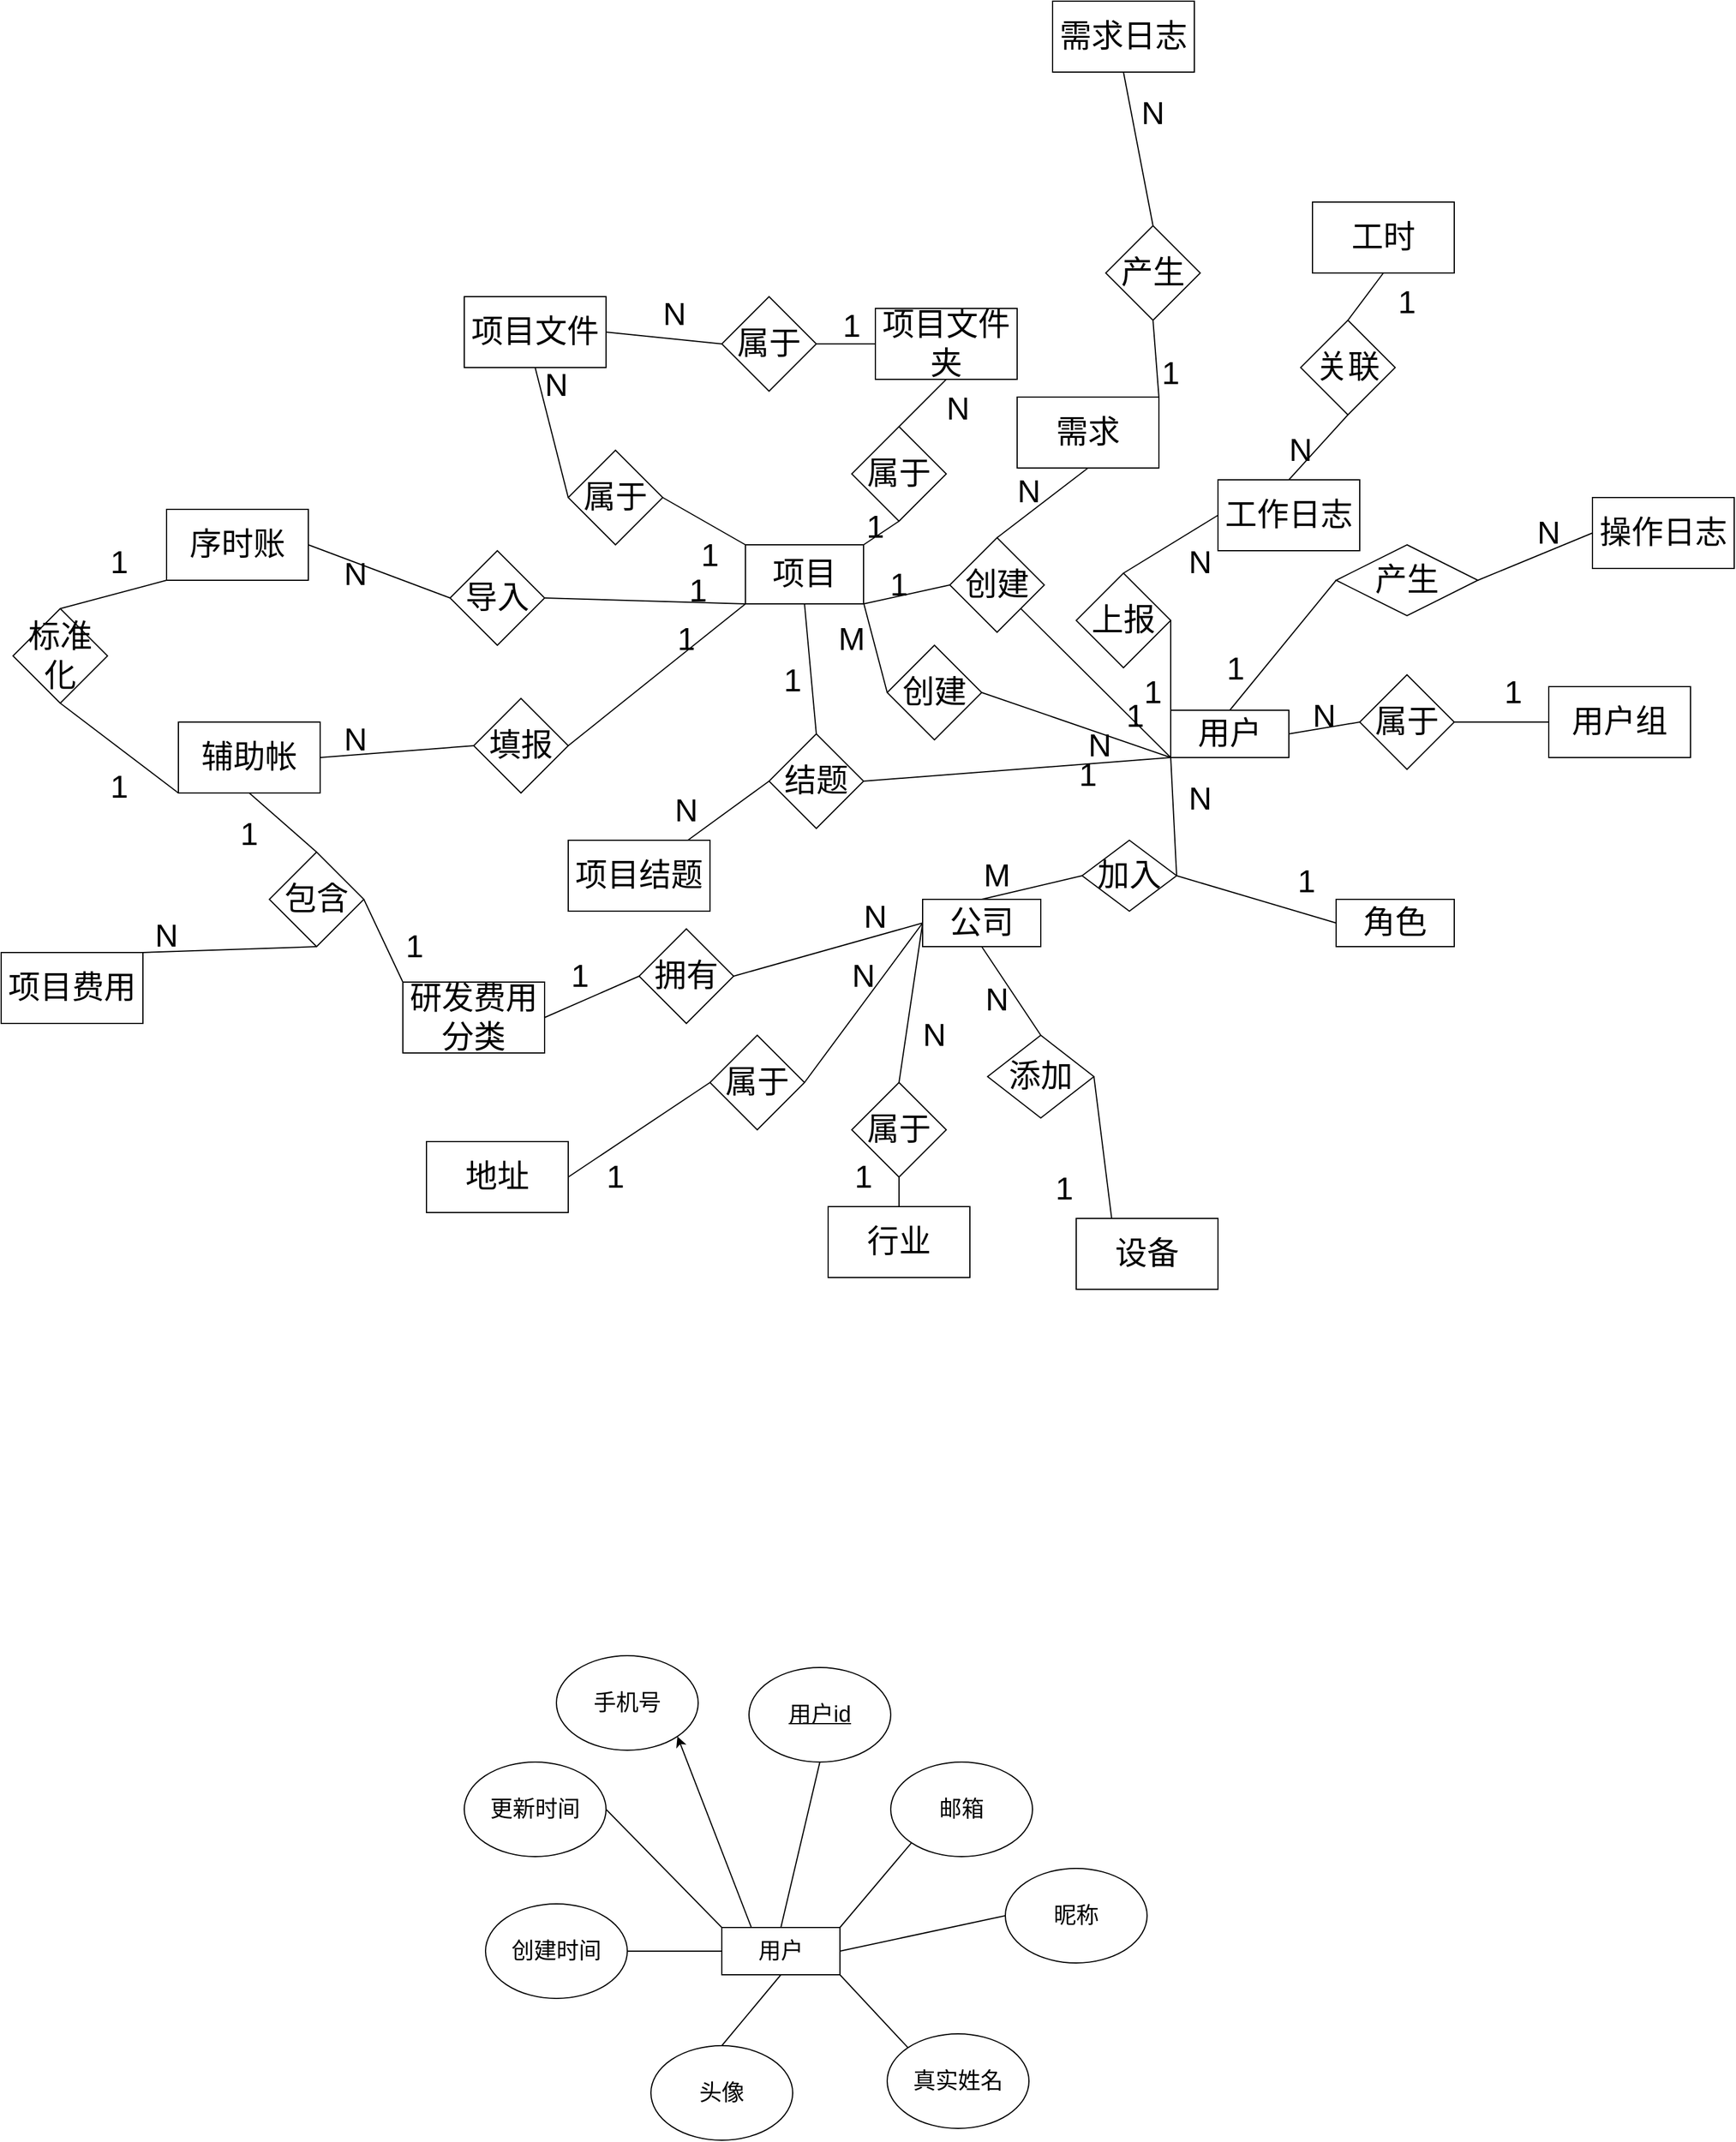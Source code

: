<mxfile version="24.3.1" type="github">
  <diagram name="第 1 页" id="F2pGf4Fhgz4-tr8DqgWt">
    <mxGraphModel dx="2048" dy="1902" grid="1" gridSize="10" guides="1" tooltips="1" connect="1" arrows="1" fold="1" page="1" pageScale="1" pageWidth="827" pageHeight="1169" math="0" shadow="0">
      <root>
        <mxCell id="0" />
        <mxCell id="1" parent="0" />
        <mxCell id="Ph8quGCG-GJHbFmVUrhd-19" style="rounded=0;orthogonalLoop=1;jettySize=auto;html=1;exitX=0.5;exitY=0;exitDx=0;exitDy=0;entryX=0;entryY=0.5;entryDx=0;entryDy=0;endArrow=none;endFill=0;fontSize=27;" parent="1" source="Ph8quGCG-GJHbFmVUrhd-1" target="Ph8quGCG-GJHbFmVUrhd-16" edge="1">
          <mxGeometry relative="1" as="geometry" />
        </mxCell>
        <mxCell id="Ph8quGCG-GJHbFmVUrhd-29" style="rounded=0;orthogonalLoop=1;jettySize=auto;html=1;exitX=0;exitY=1;exitDx=0;exitDy=0;entryX=1;entryY=0.5;entryDx=0;entryDy=0;endArrow=none;endFill=0;fontSize=27;" parent="1" source="Ph8quGCG-GJHbFmVUrhd-1" target="Ph8quGCG-GJHbFmVUrhd-28" edge="1">
          <mxGeometry relative="1" as="geometry" />
        </mxCell>
        <mxCell id="Ph8quGCG-GJHbFmVUrhd-78" style="rounded=0;orthogonalLoop=1;jettySize=auto;html=1;exitX=1;exitY=0.5;exitDx=0;exitDy=0;entryX=0;entryY=0.5;entryDx=0;entryDy=0;endArrow=none;endFill=0;fontSize=27;" parent="1" source="Ph8quGCG-GJHbFmVUrhd-1" target="Ph8quGCG-GJHbFmVUrhd-77" edge="1">
          <mxGeometry relative="1" as="geometry" />
        </mxCell>
        <mxCell id="Ph8quGCG-GJHbFmVUrhd-93" style="rounded=0;orthogonalLoop=1;jettySize=auto;html=1;exitX=0;exitY=0.5;exitDx=0;exitDy=0;entryX=1;entryY=0.5;entryDx=0;entryDy=0;endArrow=none;endFill=0;fontSize=27;" parent="1" source="Ph8quGCG-GJHbFmVUrhd-1" target="Ph8quGCG-GJHbFmVUrhd-92" edge="1">
          <mxGeometry relative="1" as="geometry" />
        </mxCell>
        <mxCell id="Ph8quGCG-GJHbFmVUrhd-104" style="rounded=0;orthogonalLoop=1;jettySize=auto;html=1;exitX=0;exitY=1;exitDx=0;exitDy=0;entryX=1;entryY=0.5;entryDx=0;entryDy=0;endArrow=none;endFill=0;fontSize=27;" parent="1" source="Ph8quGCG-GJHbFmVUrhd-1" target="Ph8quGCG-GJHbFmVUrhd-105" edge="1">
          <mxGeometry relative="1" as="geometry">
            <mxPoint x="90" y="250" as="targetPoint" />
          </mxGeometry>
        </mxCell>
        <mxCell id="jD7vex7ddWac6e5h3DnH-17" style="rounded=0;orthogonalLoop=1;jettySize=auto;html=1;exitX=0;exitY=1;exitDx=0;exitDy=0;endArrow=none;endFill=0;fontSize=27;" parent="1" source="Ph8quGCG-GJHbFmVUrhd-1" target="jD7vex7ddWac6e5h3DnH-15" edge="1">
          <mxGeometry relative="1" as="geometry" />
        </mxCell>
        <mxCell id="jD7vex7ddWac6e5h3DnH-57" style="rounded=0;orthogonalLoop=1;jettySize=auto;html=1;exitX=0;exitY=1;exitDx=0;exitDy=0;entryX=1;entryY=0.5;entryDx=0;entryDy=0;endArrow=none;endFill=0;fontSize=27;" parent="1" source="Ph8quGCG-GJHbFmVUrhd-1" target="jD7vex7ddWac6e5h3DnH-56" edge="1">
          <mxGeometry relative="1" as="geometry" />
        </mxCell>
        <mxCell id="Ph8quGCG-GJHbFmVUrhd-1" value="用户" style="whiteSpace=wrap;html=1;align=center;fontSize=27;" parent="1" vertex="1">
          <mxGeometry x="350" y="230" width="100" height="40" as="geometry" />
        </mxCell>
        <mxCell id="Ph8quGCG-GJHbFmVUrhd-39" style="rounded=0;orthogonalLoop=1;jettySize=auto;html=1;exitX=0.5;exitY=1;exitDx=0;exitDy=0;entryX=0.5;entryY=0;entryDx=0;entryDy=0;endArrow=none;endFill=0;fontSize=27;" parent="1" source="Ph8quGCG-GJHbFmVUrhd-2" target="Ph8quGCG-GJHbFmVUrhd-38" edge="1">
          <mxGeometry relative="1" as="geometry" />
        </mxCell>
        <mxCell id="Ph8quGCG-GJHbFmVUrhd-51" style="rounded=0;orthogonalLoop=1;jettySize=auto;html=1;entryX=0.5;entryY=0;entryDx=0;entryDy=0;endArrow=none;endFill=0;exitX=0;exitY=0.5;exitDx=0;exitDy=0;fontSize=27;" parent="1" source="Ph8quGCG-GJHbFmVUrhd-2" target="Ph8quGCG-GJHbFmVUrhd-50" edge="1">
          <mxGeometry relative="1" as="geometry">
            <mxPoint x="130" y="510" as="sourcePoint" />
          </mxGeometry>
        </mxCell>
        <mxCell id="Ph8quGCG-GJHbFmVUrhd-53" style="rounded=0;orthogonalLoop=1;jettySize=auto;html=1;exitX=0;exitY=0.5;exitDx=0;exitDy=0;entryX=1;entryY=0.5;entryDx=0;entryDy=0;endArrow=none;endFill=0;fontSize=27;" parent="1" source="Ph8quGCG-GJHbFmVUrhd-2" target="Ph8quGCG-GJHbFmVUrhd-49" edge="1">
          <mxGeometry relative="1" as="geometry" />
        </mxCell>
        <mxCell id="Ph8quGCG-GJHbFmVUrhd-56" style="rounded=0;orthogonalLoop=1;jettySize=auto;html=1;exitX=0;exitY=0.5;exitDx=0;exitDy=0;entryX=1;entryY=0.5;entryDx=0;entryDy=0;endArrow=none;endFill=0;fontSize=27;" parent="1" source="Ph8quGCG-GJHbFmVUrhd-2" target="Ph8quGCG-GJHbFmVUrhd-48" edge="1">
          <mxGeometry relative="1" as="geometry" />
        </mxCell>
        <mxCell id="Ph8quGCG-GJHbFmVUrhd-2" value="公司" style="whiteSpace=wrap;html=1;align=center;fontSize=27;" parent="1" vertex="1">
          <mxGeometry x="140" y="390" width="100" height="40" as="geometry" />
        </mxCell>
        <mxCell id="jD7vex7ddWac6e5h3DnH-2" style="rounded=0;orthogonalLoop=1;jettySize=auto;html=1;exitX=0;exitY=0.5;exitDx=0;exitDy=0;entryX=1;entryY=0.5;entryDx=0;entryDy=0;endArrow=none;endFill=0;fontSize=27;" parent="1" source="Ph8quGCG-GJHbFmVUrhd-3" target="Ph8quGCG-GJHbFmVUrhd-28" edge="1">
          <mxGeometry relative="1" as="geometry" />
        </mxCell>
        <mxCell id="Ph8quGCG-GJHbFmVUrhd-3" value="角色" style="rounded=0;arcSize=10;whiteSpace=wrap;html=1;align=center;fontSize=27;" parent="1" vertex="1">
          <mxGeometry x="490" y="390" width="100" height="40" as="geometry" />
        </mxCell>
        <mxCell id="Ph8quGCG-GJHbFmVUrhd-106" style="rounded=0;orthogonalLoop=1;jettySize=auto;html=1;exitX=0.5;exitY=1;exitDx=0;exitDy=0;entryX=0.5;entryY=0;entryDx=0;entryDy=0;endArrow=none;endFill=0;fontSize=27;" parent="1" source="Ph8quGCG-GJHbFmVUrhd-13" target="Ph8quGCG-GJHbFmVUrhd-105" edge="1">
          <mxGeometry relative="1" as="geometry" />
        </mxCell>
        <mxCell id="jD7vex7ddWac6e5h3DnH-18" style="rounded=0;orthogonalLoop=1;jettySize=auto;html=1;exitX=1;exitY=1;exitDx=0;exitDy=0;entryX=0;entryY=0.5;entryDx=0;entryDy=0;endArrow=none;endFill=0;fontSize=27;" parent="1" source="Ph8quGCG-GJHbFmVUrhd-13" target="jD7vex7ddWac6e5h3DnH-15" edge="1">
          <mxGeometry relative="1" as="geometry" />
        </mxCell>
        <mxCell id="jD7vex7ddWac6e5h3DnH-22" style="rounded=0;orthogonalLoop=1;jettySize=auto;html=1;exitX=0;exitY=0;exitDx=0;exitDy=0;entryX=1;entryY=0.5;entryDx=0;entryDy=0;endArrow=none;endFill=0;fontSize=27;" parent="1" source="Ph8quGCG-GJHbFmVUrhd-13" target="Ph8quGCG-GJHbFmVUrhd-117" edge="1">
          <mxGeometry relative="1" as="geometry" />
        </mxCell>
        <mxCell id="jD7vex7ddWac6e5h3DnH-35" style="rounded=0;orthogonalLoop=1;jettySize=auto;html=1;exitX=0;exitY=1;exitDx=0;exitDy=0;entryX=1;entryY=0.5;entryDx=0;entryDy=0;endArrow=none;endFill=0;fontSize=27;" parent="1" source="Ph8quGCG-GJHbFmVUrhd-13" target="jD7vex7ddWac6e5h3DnH-34" edge="1">
          <mxGeometry relative="1" as="geometry" />
        </mxCell>
        <mxCell id="jD7vex7ddWac6e5h3DnH-40" style="rounded=0;orthogonalLoop=1;jettySize=auto;html=1;exitX=0;exitY=1;exitDx=0;exitDy=0;entryX=1;entryY=0.5;entryDx=0;entryDy=0;endArrow=none;endFill=0;fontSize=27;" parent="1" source="Ph8quGCG-GJHbFmVUrhd-13" target="jD7vex7ddWac6e5h3DnH-39" edge="1">
          <mxGeometry relative="1" as="geometry" />
        </mxCell>
        <mxCell id="Ph8quGCG-GJHbFmVUrhd-13" value="项目" style="rounded=0;whiteSpace=wrap;html=1;fontSize=27;" parent="1" vertex="1">
          <mxGeometry x="-10" y="90" width="100" height="50" as="geometry" />
        </mxCell>
        <mxCell id="Ph8quGCG-GJHbFmVUrhd-14" value="操作日志" style="rounded=0;whiteSpace=wrap;html=1;fontSize=27;" parent="1" vertex="1">
          <mxGeometry x="707" y="50" width="120" height="60" as="geometry" />
        </mxCell>
        <mxCell id="Ph8quGCG-GJHbFmVUrhd-20" style="rounded=0;orthogonalLoop=1;jettySize=auto;html=1;exitX=1;exitY=0.5;exitDx=0;exitDy=0;entryX=0;entryY=0.5;entryDx=0;entryDy=0;startArrow=none;startFill=0;endArrow=none;endFill=0;fontSize=27;" parent="1" source="Ph8quGCG-GJHbFmVUrhd-16" target="Ph8quGCG-GJHbFmVUrhd-14" edge="1">
          <mxGeometry relative="1" as="geometry" />
        </mxCell>
        <mxCell id="Ph8quGCG-GJHbFmVUrhd-16" value="产生" style="shape=rhombus;perimeter=rhombusPerimeter;whiteSpace=wrap;html=1;align=center;fontSize=27;" parent="1" vertex="1">
          <mxGeometry x="490" y="90" width="120" height="60" as="geometry" />
        </mxCell>
        <mxCell id="Ph8quGCG-GJHbFmVUrhd-26" value="1" style="text;html=1;align=center;verticalAlign=middle;whiteSpace=wrap;rounded=0;fontSize=27;" parent="1" vertex="1">
          <mxGeometry x="375" y="180" width="60" height="30" as="geometry" />
        </mxCell>
        <mxCell id="Ph8quGCG-GJHbFmVUrhd-27" value="N" style="text;html=1;align=center;verticalAlign=middle;whiteSpace=wrap;rounded=0;fontSize=27;" parent="1" vertex="1">
          <mxGeometry x="640" y="65" width="60" height="30" as="geometry" />
        </mxCell>
        <mxCell id="Ph8quGCG-GJHbFmVUrhd-30" style="rounded=0;orthogonalLoop=1;jettySize=auto;html=1;exitX=0;exitY=0.5;exitDx=0;exitDy=0;entryX=0.5;entryY=0;entryDx=0;entryDy=0;endArrow=none;endFill=0;fontSize=27;" parent="1" source="Ph8quGCG-GJHbFmVUrhd-28" target="Ph8quGCG-GJHbFmVUrhd-2" edge="1">
          <mxGeometry relative="1" as="geometry" />
        </mxCell>
        <mxCell id="Ph8quGCG-GJHbFmVUrhd-28" value="加入" style="rhombus;whiteSpace=wrap;html=1;fontSize=27;" parent="1" vertex="1">
          <mxGeometry x="275" y="340" width="80" height="60" as="geometry" />
        </mxCell>
        <mxCell id="Ph8quGCG-GJHbFmVUrhd-31" value="N" style="text;html=1;align=center;verticalAlign=middle;whiteSpace=wrap;rounded=0;fontSize=27;" parent="1" vertex="1">
          <mxGeometry x="345" y="290" width="60" height="30" as="geometry" />
        </mxCell>
        <mxCell id="Ph8quGCG-GJHbFmVUrhd-37" value="设备" style="rounded=0;whiteSpace=wrap;html=1;fontSize=27;" parent="1" vertex="1">
          <mxGeometry x="270" y="660" width="120" height="60" as="geometry" />
        </mxCell>
        <mxCell id="Ph8quGCG-GJHbFmVUrhd-40" style="rounded=0;orthogonalLoop=1;jettySize=auto;html=1;exitX=1;exitY=0.5;exitDx=0;exitDy=0;entryX=0.25;entryY=0;entryDx=0;entryDy=0;endArrow=none;endFill=0;fontSize=27;" parent="1" source="Ph8quGCG-GJHbFmVUrhd-38" target="Ph8quGCG-GJHbFmVUrhd-37" edge="1">
          <mxGeometry relative="1" as="geometry" />
        </mxCell>
        <mxCell id="Ph8quGCG-GJHbFmVUrhd-38" value="添加" style="rhombus;whiteSpace=wrap;html=1;fontSize=27;" parent="1" vertex="1">
          <mxGeometry x="195" y="505" width="90" height="70" as="geometry" />
        </mxCell>
        <mxCell id="Ph8quGCG-GJHbFmVUrhd-41" value="N" style="text;html=1;align=center;verticalAlign=middle;whiteSpace=wrap;rounded=0;fontSize=27;" parent="1" vertex="1">
          <mxGeometry x="173" y="460" width="60" height="30" as="geometry" />
        </mxCell>
        <mxCell id="Ph8quGCG-GJHbFmVUrhd-42" value="1" style="text;html=1;align=center;verticalAlign=middle;whiteSpace=wrap;rounded=0;fontSize=27;" parent="1" vertex="1">
          <mxGeometry x="230" y="620" width="60" height="30" as="geometry" />
        </mxCell>
        <mxCell id="Ph8quGCG-GJHbFmVUrhd-43" value="地址" style="rounded=0;whiteSpace=wrap;html=1;fontSize=27;" parent="1" vertex="1">
          <mxGeometry x="-280" y="595" width="120" height="60" as="geometry" />
        </mxCell>
        <mxCell id="Ph8quGCG-GJHbFmVUrhd-44" value="行业" style="rounded=0;whiteSpace=wrap;html=1;fontSize=27;" parent="1" vertex="1">
          <mxGeometry x="60" y="650" width="120" height="60" as="geometry" />
        </mxCell>
        <mxCell id="Ph8quGCG-GJHbFmVUrhd-45" value="研发费用分类" style="rounded=0;whiteSpace=wrap;html=1;fontSize=27;" parent="1" vertex="1">
          <mxGeometry x="-300" y="460" width="120" height="60" as="geometry" />
        </mxCell>
        <mxCell id="Ph8quGCG-GJHbFmVUrhd-55" style="rounded=0;orthogonalLoop=1;jettySize=auto;html=1;exitX=0;exitY=0.5;exitDx=0;exitDy=0;entryX=1;entryY=0.5;entryDx=0;entryDy=0;endArrow=none;endFill=0;fontSize=27;" parent="1" source="Ph8quGCG-GJHbFmVUrhd-48" target="Ph8quGCG-GJHbFmVUrhd-45" edge="1">
          <mxGeometry relative="1" as="geometry" />
        </mxCell>
        <mxCell id="Ph8quGCG-GJHbFmVUrhd-48" value="拥有" style="rhombus;whiteSpace=wrap;html=1;fontSize=27;" parent="1" vertex="1">
          <mxGeometry x="-100" y="415" width="80" height="80" as="geometry" />
        </mxCell>
        <mxCell id="Ph8quGCG-GJHbFmVUrhd-54" style="rounded=0;orthogonalLoop=1;jettySize=auto;html=1;exitX=0;exitY=0.5;exitDx=0;exitDy=0;entryX=1;entryY=0.5;entryDx=0;entryDy=0;endArrow=none;endFill=0;fontSize=27;" parent="1" source="Ph8quGCG-GJHbFmVUrhd-49" target="Ph8quGCG-GJHbFmVUrhd-43" edge="1">
          <mxGeometry relative="1" as="geometry" />
        </mxCell>
        <mxCell id="Ph8quGCG-GJHbFmVUrhd-49" value="属于" style="rhombus;whiteSpace=wrap;html=1;fontSize=27;" parent="1" vertex="1">
          <mxGeometry x="-40" y="505" width="80" height="80" as="geometry" />
        </mxCell>
        <mxCell id="Ph8quGCG-GJHbFmVUrhd-52" style="edgeStyle=orthogonalEdgeStyle;rounded=0;orthogonalLoop=1;jettySize=auto;html=1;exitX=0.5;exitY=1;exitDx=0;exitDy=0;entryX=0.5;entryY=0;entryDx=0;entryDy=0;endArrow=none;endFill=0;fontSize=27;" parent="1" source="Ph8quGCG-GJHbFmVUrhd-50" target="Ph8quGCG-GJHbFmVUrhd-44" edge="1">
          <mxGeometry relative="1" as="geometry" />
        </mxCell>
        <mxCell id="Ph8quGCG-GJHbFmVUrhd-50" value="属于" style="rhombus;whiteSpace=wrap;html=1;fontSize=27;" parent="1" vertex="1">
          <mxGeometry x="80" y="545" width="80" height="80" as="geometry" />
        </mxCell>
        <mxCell id="Ph8quGCG-GJHbFmVUrhd-62" value="N" style="text;html=1;align=center;verticalAlign=middle;whiteSpace=wrap;rounded=0;fontSize=27;" parent="1" vertex="1">
          <mxGeometry x="70" y="390" width="60" height="30" as="geometry" />
        </mxCell>
        <mxCell id="Ph8quGCG-GJHbFmVUrhd-63" value="1" style="text;html=1;align=center;verticalAlign=middle;whiteSpace=wrap;rounded=0;fontSize=27;" parent="1" vertex="1">
          <mxGeometry x="-180" y="440" width="60" height="30" as="geometry" />
        </mxCell>
        <mxCell id="Ph8quGCG-GJHbFmVUrhd-66" value="N" style="text;html=1;align=center;verticalAlign=middle;whiteSpace=wrap;rounded=0;fontSize=27;" parent="1" vertex="1">
          <mxGeometry x="60" y="440" width="60" height="30" as="geometry" />
        </mxCell>
        <mxCell id="Ph8quGCG-GJHbFmVUrhd-67" value="1" style="text;html=1;align=center;verticalAlign=middle;whiteSpace=wrap;rounded=0;fontSize=27;" parent="1" vertex="1">
          <mxGeometry x="-150" y="610" width="60" height="30" as="geometry" />
        </mxCell>
        <mxCell id="Ph8quGCG-GJHbFmVUrhd-70" value="1" style="text;html=1;align=center;verticalAlign=middle;whiteSpace=wrap;rounded=0;fontSize=27;" parent="1" vertex="1">
          <mxGeometry x="60" y="610" width="60" height="30" as="geometry" />
        </mxCell>
        <mxCell id="Ph8quGCG-GJHbFmVUrhd-72" value="N" style="text;html=1;align=center;verticalAlign=middle;whiteSpace=wrap;rounded=0;fontSize=27;" parent="1" vertex="1">
          <mxGeometry x="120" y="490" width="60" height="30" as="geometry" />
        </mxCell>
        <mxCell id="jD7vex7ddWac6e5h3DnH-50" style="rounded=0;orthogonalLoop=1;jettySize=auto;html=1;exitX=1;exitY=0;exitDx=0;exitDy=0;entryX=0.5;entryY=1;entryDx=0;entryDy=0;endArrow=none;endFill=0;fontSize=27;" parent="1" source="Ph8quGCG-GJHbFmVUrhd-74" target="jD7vex7ddWac6e5h3DnH-49" edge="1">
          <mxGeometry relative="1" as="geometry" />
        </mxCell>
        <mxCell id="Ph8quGCG-GJHbFmVUrhd-74" value="项目费用" style="rounded=0;whiteSpace=wrap;html=1;fontSize=27;" parent="1" vertex="1">
          <mxGeometry x="-640" y="435" width="120" height="60" as="geometry" />
        </mxCell>
        <mxCell id="Ph8quGCG-GJHbFmVUrhd-75" value="用户组" style="rounded=0;whiteSpace=wrap;html=1;fontSize=27;" parent="1" vertex="1">
          <mxGeometry x="670" y="210" width="120" height="60" as="geometry" />
        </mxCell>
        <mxCell id="Ph8quGCG-GJHbFmVUrhd-79" style="edgeStyle=orthogonalEdgeStyle;rounded=0;orthogonalLoop=1;jettySize=auto;html=1;exitX=1;exitY=0.5;exitDx=0;exitDy=0;entryX=0;entryY=0.5;entryDx=0;entryDy=0;endArrow=none;endFill=0;fontSize=27;" parent="1" source="Ph8quGCG-GJHbFmVUrhd-77" target="Ph8quGCG-GJHbFmVUrhd-75" edge="1">
          <mxGeometry relative="1" as="geometry" />
        </mxCell>
        <mxCell id="Ph8quGCG-GJHbFmVUrhd-77" value="属于" style="rhombus;whiteSpace=wrap;html=1;fontSize=27;" parent="1" vertex="1">
          <mxGeometry x="510" y="200" width="80" height="80" as="geometry" />
        </mxCell>
        <mxCell id="Ph8quGCG-GJHbFmVUrhd-80" value="1" style="text;html=1;align=center;verticalAlign=middle;whiteSpace=wrap;rounded=0;fontSize=27;" parent="1" vertex="1">
          <mxGeometry x="610" y="200" width="60" height="30" as="geometry" />
        </mxCell>
        <mxCell id="Ph8quGCG-GJHbFmVUrhd-81" value="N" style="text;html=1;align=center;verticalAlign=middle;whiteSpace=wrap;rounded=0;fontSize=27;" parent="1" vertex="1">
          <mxGeometry x="450" y="220" width="60" height="30" as="geometry" />
        </mxCell>
        <mxCell id="Ph8quGCG-GJHbFmVUrhd-82" value="辅助帐" style="rounded=0;whiteSpace=wrap;html=1;fontSize=27;" parent="1" vertex="1">
          <mxGeometry x="-490" y="240" width="120" height="60" as="geometry" />
        </mxCell>
        <mxCell id="jD7vex7ddWac6e5h3DnH-45" style="rounded=0;orthogonalLoop=1;jettySize=auto;html=1;exitX=0;exitY=1;exitDx=0;exitDy=0;entryX=0.5;entryY=0;entryDx=0;entryDy=0;endArrow=none;endFill=0;fontSize=27;" parent="1" source="Ph8quGCG-GJHbFmVUrhd-83" target="jD7vex7ddWac6e5h3DnH-44" edge="1">
          <mxGeometry relative="1" as="geometry" />
        </mxCell>
        <mxCell id="Ph8quGCG-GJHbFmVUrhd-83" value="序时账" style="rounded=0;whiteSpace=wrap;html=1;fontSize=27;" parent="1" vertex="1">
          <mxGeometry x="-500" y="60" width="120" height="60" as="geometry" />
        </mxCell>
        <mxCell id="Ph8quGCG-GJHbFmVUrhd-113" style="rounded=0;orthogonalLoop=1;jettySize=auto;html=1;exitX=1;exitY=0.5;exitDx=0;exitDy=0;entryX=0;entryY=0.5;entryDx=0;entryDy=0;endArrow=none;endFill=0;fontSize=27;" parent="1" source="Ph8quGCG-GJHbFmVUrhd-84" target="Ph8quGCG-GJHbFmVUrhd-112" edge="1">
          <mxGeometry relative="1" as="geometry" />
        </mxCell>
        <mxCell id="Ph8quGCG-GJHbFmVUrhd-84" value="项目文件" style="rounded=0;whiteSpace=wrap;html=1;fontSize=27;" parent="1" vertex="1">
          <mxGeometry x="-248" y="-120" width="120" height="60" as="geometry" />
        </mxCell>
        <mxCell id="jD7vex7ddWac6e5h3DnH-7" style="rounded=0;orthogonalLoop=1;jettySize=auto;html=1;exitX=0.5;exitY=1;exitDx=0;exitDy=0;entryX=0.5;entryY=0;entryDx=0;entryDy=0;endArrow=none;endFill=0;fontSize=27;" parent="1" source="Ph8quGCG-GJHbFmVUrhd-85" target="jD7vex7ddWac6e5h3DnH-6" edge="1">
          <mxGeometry relative="1" as="geometry" />
        </mxCell>
        <mxCell id="Ph8quGCG-GJHbFmVUrhd-85" value="项目文件夹" style="rounded=0;whiteSpace=wrap;html=1;fontSize=27;" parent="1" vertex="1">
          <mxGeometry x="100" y="-110" width="120" height="60" as="geometry" />
        </mxCell>
        <mxCell id="jD7vex7ddWac6e5h3DnH-30" style="rounded=0;orthogonalLoop=1;jettySize=auto;html=1;exitX=1;exitY=0;exitDx=0;exitDy=0;entryX=0.5;entryY=1;entryDx=0;entryDy=0;endArrow=none;endFill=0;fontSize=27;" parent="1" source="Ph8quGCG-GJHbFmVUrhd-86" target="jD7vex7ddWac6e5h3DnH-29" edge="1">
          <mxGeometry relative="1" as="geometry" />
        </mxCell>
        <mxCell id="Ph8quGCG-GJHbFmVUrhd-86" value="需求" style="rounded=0;whiteSpace=wrap;html=1;fontSize=27;" parent="1" vertex="1">
          <mxGeometry x="220" y="-35" width="120" height="60" as="geometry" />
        </mxCell>
        <mxCell id="Ph8quGCG-GJHbFmVUrhd-87" value="需求日志" style="rounded=0;whiteSpace=wrap;html=1;fontSize=27;" parent="1" vertex="1">
          <mxGeometry x="250" y="-370" width="120" height="60" as="geometry" />
        </mxCell>
        <mxCell id="Ph8quGCG-GJHbFmVUrhd-88" value="项目结题" style="rounded=0;whiteSpace=wrap;html=1;fontSize=27;" parent="1" vertex="1">
          <mxGeometry x="-160" y="340" width="120" height="60" as="geometry" />
        </mxCell>
        <mxCell id="Ph8quGCG-GJHbFmVUrhd-99" style="rounded=0;orthogonalLoop=1;jettySize=auto;html=1;exitX=0.5;exitY=0;exitDx=0;exitDy=0;entryX=0.5;entryY=1;entryDx=0;entryDy=0;endArrow=none;endFill=0;fontSize=27;" parent="1" source="Ph8quGCG-GJHbFmVUrhd-89" target="Ph8quGCG-GJHbFmVUrhd-97" edge="1">
          <mxGeometry relative="1" as="geometry" />
        </mxCell>
        <mxCell id="Ph8quGCG-GJHbFmVUrhd-89" value="工作日志" style="rounded=0;whiteSpace=wrap;html=1;fontSize=27;" parent="1" vertex="1">
          <mxGeometry x="390" y="35" width="120" height="60" as="geometry" />
        </mxCell>
        <mxCell id="Ph8quGCG-GJHbFmVUrhd-90" value="工时" style="rounded=0;whiteSpace=wrap;html=1;fontSize=27;" parent="1" vertex="1">
          <mxGeometry x="470" y="-200" width="120" height="60" as="geometry" />
        </mxCell>
        <mxCell id="Ph8quGCG-GJHbFmVUrhd-94" style="rounded=0;orthogonalLoop=1;jettySize=auto;html=1;exitX=0.5;exitY=0;exitDx=0;exitDy=0;entryX=0;entryY=0.5;entryDx=0;entryDy=0;endArrow=none;endFill=0;fontSize=27;" parent="1" source="Ph8quGCG-GJHbFmVUrhd-92" target="Ph8quGCG-GJHbFmVUrhd-89" edge="1">
          <mxGeometry relative="1" as="geometry" />
        </mxCell>
        <mxCell id="Ph8quGCG-GJHbFmVUrhd-92" value="上报" style="rhombus;whiteSpace=wrap;html=1;fontSize=27;" parent="1" vertex="1">
          <mxGeometry x="270" y="114" width="80" height="80" as="geometry" />
        </mxCell>
        <mxCell id="Ph8quGCG-GJHbFmVUrhd-95" value="N" style="text;html=1;align=center;verticalAlign=middle;whiteSpace=wrap;rounded=0;fontSize=27;" parent="1" vertex="1">
          <mxGeometry x="345" y="90" width="60" height="30" as="geometry" />
        </mxCell>
        <mxCell id="Ph8quGCG-GJHbFmVUrhd-96" value="1" style="text;html=1;align=center;verticalAlign=middle;whiteSpace=wrap;rounded=0;fontSize=27;" parent="1" vertex="1">
          <mxGeometry x="305" y="200" width="60" height="30" as="geometry" />
        </mxCell>
        <mxCell id="Ph8quGCG-GJHbFmVUrhd-98" style="rounded=0;orthogonalLoop=1;jettySize=auto;html=1;exitX=0.5;exitY=0;exitDx=0;exitDy=0;entryX=0.5;entryY=1;entryDx=0;entryDy=0;endArrow=none;endFill=0;fontSize=27;" parent="1" source="Ph8quGCG-GJHbFmVUrhd-97" target="Ph8quGCG-GJHbFmVUrhd-90" edge="1">
          <mxGeometry relative="1" as="geometry" />
        </mxCell>
        <mxCell id="Ph8quGCG-GJHbFmVUrhd-97" value="关联" style="rhombus;whiteSpace=wrap;html=1;fontSize=27;" parent="1" vertex="1">
          <mxGeometry x="460" y="-100" width="80" height="80" as="geometry" />
        </mxCell>
        <mxCell id="Ph8quGCG-GJHbFmVUrhd-100" value="N" style="text;html=1;align=center;verticalAlign=middle;whiteSpace=wrap;rounded=0;fontSize=27;" parent="1" vertex="1">
          <mxGeometry x="430" y="-5" width="60" height="30" as="geometry" />
        </mxCell>
        <mxCell id="Ph8quGCG-GJHbFmVUrhd-102" value="1" style="text;html=1;align=center;verticalAlign=middle;whiteSpace=wrap;rounded=0;fontSize=27;" parent="1" vertex="1">
          <mxGeometry x="520" y="-130" width="60" height="30" as="geometry" />
        </mxCell>
        <mxCell id="Ph8quGCG-GJHbFmVUrhd-107" style="rounded=0;orthogonalLoop=1;jettySize=auto;html=1;exitX=0;exitY=0.5;exitDx=0;exitDy=0;endArrow=none;endFill=0;fontSize=27;" parent="1" source="Ph8quGCG-GJHbFmVUrhd-105" target="Ph8quGCG-GJHbFmVUrhd-88" edge="1">
          <mxGeometry relative="1" as="geometry" />
        </mxCell>
        <mxCell id="Ph8quGCG-GJHbFmVUrhd-105" value="结题" style="rhombus;whiteSpace=wrap;html=1;fontSize=27;" parent="1" vertex="1">
          <mxGeometry x="10" y="250" width="80" height="80" as="geometry" />
        </mxCell>
        <mxCell id="Ph8quGCG-GJHbFmVUrhd-108" value="1" style="text;html=1;align=center;verticalAlign=middle;whiteSpace=wrap;rounded=0;fontSize=27;" parent="1" vertex="1">
          <mxGeometry y="190" width="60" height="30" as="geometry" />
        </mxCell>
        <mxCell id="Ph8quGCG-GJHbFmVUrhd-109" value="N" style="text;html=1;align=center;verticalAlign=middle;whiteSpace=wrap;rounded=0;fontSize=27;" parent="1" vertex="1">
          <mxGeometry x="-90" y="300" width="60" height="30" as="geometry" />
        </mxCell>
        <mxCell id="Ph8quGCG-GJHbFmVUrhd-111" value="1" style="text;html=1;align=center;verticalAlign=middle;whiteSpace=wrap;rounded=0;fontSize=27;" parent="1" vertex="1">
          <mxGeometry x="250" y="270" width="60" height="30" as="geometry" />
        </mxCell>
        <mxCell id="Ph8quGCG-GJHbFmVUrhd-114" style="rounded=0;orthogonalLoop=1;jettySize=auto;html=1;exitX=1;exitY=0.5;exitDx=0;exitDy=0;entryX=0;entryY=0.5;entryDx=0;entryDy=0;endArrow=none;endFill=0;fontSize=27;" parent="1" source="Ph8quGCG-GJHbFmVUrhd-112" target="Ph8quGCG-GJHbFmVUrhd-85" edge="1">
          <mxGeometry relative="1" as="geometry" />
        </mxCell>
        <mxCell id="Ph8quGCG-GJHbFmVUrhd-112" value="属于" style="rhombus;whiteSpace=wrap;html=1;fontSize=27;" parent="1" vertex="1">
          <mxGeometry x="-30" y="-120" width="80" height="80" as="geometry" />
        </mxCell>
        <mxCell id="Ph8quGCG-GJHbFmVUrhd-115" value="N" style="text;html=1;align=center;verticalAlign=middle;whiteSpace=wrap;rounded=0;fontSize=27;" parent="1" vertex="1">
          <mxGeometry x="-100" y="-120" width="60" height="30" as="geometry" />
        </mxCell>
        <mxCell id="Ph8quGCG-GJHbFmVUrhd-116" value="1" style="text;html=1;align=center;verticalAlign=middle;whiteSpace=wrap;rounded=0;fontSize=27;" parent="1" vertex="1">
          <mxGeometry x="50" y="-110" width="60" height="30" as="geometry" />
        </mxCell>
        <mxCell id="Ph8quGCG-GJHbFmVUrhd-119" style="rounded=0;orthogonalLoop=1;jettySize=auto;html=1;exitX=0;exitY=0.5;exitDx=0;exitDy=0;entryX=0.5;entryY=1;entryDx=0;entryDy=0;endArrow=none;endFill=0;fontSize=27;" parent="1" source="Ph8quGCG-GJHbFmVUrhd-117" target="Ph8quGCG-GJHbFmVUrhd-84" edge="1">
          <mxGeometry relative="1" as="geometry" />
        </mxCell>
        <mxCell id="Ph8quGCG-GJHbFmVUrhd-117" value="属于" style="rhombus;whiteSpace=wrap;html=1;fontSize=27;" parent="1" vertex="1">
          <mxGeometry x="-160" y="10" width="80" height="80" as="geometry" />
        </mxCell>
        <mxCell id="Ph8quGCG-GJHbFmVUrhd-129" value="1" style="text;html=1;align=center;verticalAlign=middle;whiteSpace=wrap;rounded=0;fontSize=27;" parent="1" vertex="1">
          <mxGeometry x="435" y="360" width="60" height="30" as="geometry" />
        </mxCell>
        <mxCell id="jD7vex7ddWac6e5h3DnH-3" value="M" style="text;html=1;align=center;verticalAlign=middle;whiteSpace=wrap;rounded=0;fontSize=27;" parent="1" vertex="1">
          <mxGeometry x="173" y="355" width="60" height="30" as="geometry" />
        </mxCell>
        <mxCell id="jD7vex7ddWac6e5h3DnH-5" value="N" style="text;html=1;align=center;verticalAlign=middle;whiteSpace=wrap;rounded=0;fontSize=27;" parent="1" vertex="1">
          <mxGeometry x="-200" y="-60" width="60" height="30" as="geometry" />
        </mxCell>
        <mxCell id="jD7vex7ddWac6e5h3DnH-8" style="rounded=0;orthogonalLoop=1;jettySize=auto;html=1;exitX=0.5;exitY=1;exitDx=0;exitDy=0;entryX=1;entryY=0;entryDx=0;entryDy=0;endArrow=none;endFill=0;fontSize=27;" parent="1" target="Ph8quGCG-GJHbFmVUrhd-13" edge="1">
          <mxGeometry relative="1" as="geometry">
            <mxPoint x="90" y="90" as="sourcePoint" />
          </mxGeometry>
        </mxCell>
        <mxCell id="jD7vex7ddWac6e5h3DnH-27" style="rounded=0;orthogonalLoop=1;jettySize=auto;html=1;exitX=0.5;exitY=1;exitDx=0;exitDy=0;entryX=1;entryY=0;entryDx=0;entryDy=0;endArrow=none;endFill=0;fontSize=27;" parent="1" source="jD7vex7ddWac6e5h3DnH-6" target="Ph8quGCG-GJHbFmVUrhd-13" edge="1">
          <mxGeometry relative="1" as="geometry" />
        </mxCell>
        <mxCell id="jD7vex7ddWac6e5h3DnH-6" value="属于" style="rhombus;whiteSpace=wrap;html=1;fontSize=27;" parent="1" vertex="1">
          <mxGeometry x="80" y="-10" width="80" height="80" as="geometry" />
        </mxCell>
        <mxCell id="jD7vex7ddWac6e5h3DnH-9" value="N" style="text;html=1;align=center;verticalAlign=middle;whiteSpace=wrap;rounded=0;fontSize=27;" parent="1" vertex="1">
          <mxGeometry x="140" y="-40" width="60" height="30" as="geometry" />
        </mxCell>
        <mxCell id="jD7vex7ddWac6e5h3DnH-19" style="rounded=0;orthogonalLoop=1;jettySize=auto;html=1;exitX=0.5;exitY=0;exitDx=0;exitDy=0;entryX=0.5;entryY=1;entryDx=0;entryDy=0;endArrow=none;endFill=0;fontSize=27;" parent="1" source="jD7vex7ddWac6e5h3DnH-15" target="Ph8quGCG-GJHbFmVUrhd-86" edge="1">
          <mxGeometry relative="1" as="geometry" />
        </mxCell>
        <mxCell id="jD7vex7ddWac6e5h3DnH-15" value="创建" style="rhombus;whiteSpace=wrap;html=1;fontSize=27;" parent="1" vertex="1">
          <mxGeometry x="163" y="84" width="80" height="80" as="geometry" />
        </mxCell>
        <mxCell id="jD7vex7ddWac6e5h3DnH-21" value="N" style="text;html=1;align=center;verticalAlign=middle;whiteSpace=wrap;rounded=0;fontSize=27;" parent="1" vertex="1">
          <mxGeometry x="200" y="30" width="60" height="30" as="geometry" />
        </mxCell>
        <mxCell id="jD7vex7ddWac6e5h3DnH-23" value="1" style="text;html=1;align=center;verticalAlign=middle;whiteSpace=wrap;rounded=0;fontSize=27;" parent="1" vertex="1">
          <mxGeometry x="-70" y="84" width="60" height="30" as="geometry" />
        </mxCell>
        <mxCell id="jD7vex7ddWac6e5h3DnH-25" value="1" style="text;html=1;align=center;verticalAlign=middle;whiteSpace=wrap;rounded=0;fontSize=27;" parent="1" vertex="1">
          <mxGeometry x="290" y="220" width="60" height="30" as="geometry" />
        </mxCell>
        <mxCell id="jD7vex7ddWac6e5h3DnH-26" value="1" style="text;html=1;align=center;verticalAlign=middle;whiteSpace=wrap;rounded=0;fontSize=27;" parent="1" vertex="1">
          <mxGeometry x="90" y="109" width="60" height="30" as="geometry" />
        </mxCell>
        <mxCell id="jD7vex7ddWac6e5h3DnH-28" value="1" style="text;html=1;align=center;verticalAlign=middle;whiteSpace=wrap;rounded=0;fontSize=27;" parent="1" vertex="1">
          <mxGeometry x="70" y="60" width="60" height="30" as="geometry" />
        </mxCell>
        <mxCell id="jD7vex7ddWac6e5h3DnH-31" style="rounded=0;orthogonalLoop=1;jettySize=auto;html=1;exitX=0.5;exitY=0;exitDx=0;exitDy=0;entryX=0.5;entryY=1;entryDx=0;entryDy=0;endArrow=none;endFill=0;fontSize=27;" parent="1" source="jD7vex7ddWac6e5h3DnH-29" target="Ph8quGCG-GJHbFmVUrhd-87" edge="1">
          <mxGeometry relative="1" as="geometry" />
        </mxCell>
        <mxCell id="jD7vex7ddWac6e5h3DnH-29" value="产生" style="rhombus;whiteSpace=wrap;html=1;fontSize=27;" parent="1" vertex="1">
          <mxGeometry x="295" y="-180" width="80" height="80" as="geometry" />
        </mxCell>
        <mxCell id="jD7vex7ddWac6e5h3DnH-32" value="1" style="text;html=1;align=center;verticalAlign=middle;whiteSpace=wrap;rounded=0;fontSize=27;" parent="1" vertex="1">
          <mxGeometry x="320" y="-70" width="60" height="30" as="geometry" />
        </mxCell>
        <mxCell id="jD7vex7ddWac6e5h3DnH-33" value="N" style="text;html=1;align=center;verticalAlign=middle;whiteSpace=wrap;rounded=0;fontSize=27;" parent="1" vertex="1">
          <mxGeometry x="305" y="-290" width="60" height="30" as="geometry" />
        </mxCell>
        <mxCell id="jD7vex7ddWac6e5h3DnH-36" style="rounded=0;orthogonalLoop=1;jettySize=auto;html=1;exitX=0;exitY=0.5;exitDx=0;exitDy=0;entryX=1;entryY=0.5;entryDx=0;entryDy=0;endArrow=none;endFill=0;fontSize=27;" parent="1" source="jD7vex7ddWac6e5h3DnH-34" target="Ph8quGCG-GJHbFmVUrhd-83" edge="1">
          <mxGeometry relative="1" as="geometry" />
        </mxCell>
        <mxCell id="jD7vex7ddWac6e5h3DnH-34" value="导入" style="rhombus;whiteSpace=wrap;html=1;fontSize=27;" parent="1" vertex="1">
          <mxGeometry x="-260" y="95" width="80" height="80" as="geometry" />
        </mxCell>
        <mxCell id="jD7vex7ddWac6e5h3DnH-37" value="N" style="text;html=1;align=center;verticalAlign=middle;whiteSpace=wrap;rounded=0;fontSize=27;" parent="1" vertex="1">
          <mxGeometry x="-370" y="100" width="60" height="30" as="geometry" />
        </mxCell>
        <mxCell id="jD7vex7ddWac6e5h3DnH-38" value="1" style="text;html=1;align=center;verticalAlign=middle;whiteSpace=wrap;rounded=0;fontSize=27;" parent="1" vertex="1">
          <mxGeometry x="-80" y="114" width="60" height="30" as="geometry" />
        </mxCell>
        <mxCell id="jD7vex7ddWac6e5h3DnH-41" style="rounded=0;orthogonalLoop=1;jettySize=auto;html=1;exitX=0;exitY=0.5;exitDx=0;exitDy=0;entryX=1;entryY=0.5;entryDx=0;entryDy=0;endArrow=none;endFill=0;fontSize=27;" parent="1" source="jD7vex7ddWac6e5h3DnH-39" target="Ph8quGCG-GJHbFmVUrhd-82" edge="1">
          <mxGeometry relative="1" as="geometry" />
        </mxCell>
        <mxCell id="jD7vex7ddWac6e5h3DnH-39" value="填报" style="rhombus;whiteSpace=wrap;html=1;fontSize=27;" parent="1" vertex="1">
          <mxGeometry x="-240" y="220" width="80" height="80" as="geometry" />
        </mxCell>
        <mxCell id="jD7vex7ddWac6e5h3DnH-42" value="N" style="text;html=1;align=center;verticalAlign=middle;whiteSpace=wrap;rounded=0;fontSize=27;" parent="1" vertex="1">
          <mxGeometry x="-370" y="240" width="60" height="30" as="geometry" />
        </mxCell>
        <mxCell id="jD7vex7ddWac6e5h3DnH-43" value="1" style="text;html=1;align=center;verticalAlign=middle;whiteSpace=wrap;rounded=0;fontSize=27;" parent="1" vertex="1">
          <mxGeometry x="-90" y="155" width="60" height="30" as="geometry" />
        </mxCell>
        <mxCell id="jD7vex7ddWac6e5h3DnH-46" style="rounded=0;orthogonalLoop=1;jettySize=auto;html=1;exitX=0.5;exitY=1;exitDx=0;exitDy=0;entryX=0;entryY=1;entryDx=0;entryDy=0;endArrow=none;endFill=0;fontSize=27;" parent="1" source="jD7vex7ddWac6e5h3DnH-44" target="Ph8quGCG-GJHbFmVUrhd-82" edge="1">
          <mxGeometry relative="1" as="geometry" />
        </mxCell>
        <mxCell id="jD7vex7ddWac6e5h3DnH-44" value="标准化" style="rhombus;whiteSpace=wrap;html=1;fontSize=27;" parent="1" vertex="1">
          <mxGeometry x="-630" y="144" width="80" height="80" as="geometry" />
        </mxCell>
        <mxCell id="jD7vex7ddWac6e5h3DnH-47" value="1" style="text;html=1;align=center;verticalAlign=middle;whiteSpace=wrap;rounded=0;fontSize=27;" parent="1" vertex="1">
          <mxGeometry x="-570" y="280" width="60" height="30" as="geometry" />
        </mxCell>
        <mxCell id="jD7vex7ddWac6e5h3DnH-48" value="1" style="text;html=1;align=center;verticalAlign=middle;whiteSpace=wrap;rounded=0;fontSize=27;" parent="1" vertex="1">
          <mxGeometry x="-570" y="90" width="60" height="30" as="geometry" />
        </mxCell>
        <mxCell id="jD7vex7ddWac6e5h3DnH-51" style="rounded=0;orthogonalLoop=1;jettySize=auto;html=1;exitX=1;exitY=0.5;exitDx=0;exitDy=0;entryX=0;entryY=0;entryDx=0;entryDy=0;endArrow=none;endFill=0;fontSize=27;" parent="1" source="jD7vex7ddWac6e5h3DnH-49" target="Ph8quGCG-GJHbFmVUrhd-45" edge="1">
          <mxGeometry relative="1" as="geometry" />
        </mxCell>
        <mxCell id="jD7vex7ddWac6e5h3DnH-52" style="rounded=0;orthogonalLoop=1;jettySize=auto;html=1;exitX=0.5;exitY=0;exitDx=0;exitDy=0;entryX=0.5;entryY=1;entryDx=0;entryDy=0;endArrow=none;endFill=0;fontSize=27;" parent="1" source="jD7vex7ddWac6e5h3DnH-49" target="Ph8quGCG-GJHbFmVUrhd-82" edge="1">
          <mxGeometry relative="1" as="geometry" />
        </mxCell>
        <mxCell id="jD7vex7ddWac6e5h3DnH-49" value="包含" style="rhombus;whiteSpace=wrap;html=1;fontSize=27;" parent="1" vertex="1">
          <mxGeometry x="-413" y="350" width="80" height="80" as="geometry" />
        </mxCell>
        <mxCell id="jD7vex7ddWac6e5h3DnH-53" value="1" style="text;html=1;align=center;verticalAlign=middle;whiteSpace=wrap;rounded=0;fontSize=27;" parent="1" vertex="1">
          <mxGeometry x="-460" y="320" width="60" height="30" as="geometry" />
        </mxCell>
        <mxCell id="jD7vex7ddWac6e5h3DnH-54" value="1" style="text;html=1;align=center;verticalAlign=middle;whiteSpace=wrap;rounded=0;fontSize=27;" parent="1" vertex="1">
          <mxGeometry x="-320" y="415" width="60" height="30" as="geometry" />
        </mxCell>
        <mxCell id="jD7vex7ddWac6e5h3DnH-55" value="N" style="text;html=1;align=center;verticalAlign=middle;whiteSpace=wrap;rounded=0;fontSize=27;" parent="1" vertex="1">
          <mxGeometry x="-530" y="406" width="60" height="30" as="geometry" />
        </mxCell>
        <mxCell id="jD7vex7ddWac6e5h3DnH-58" style="rounded=0;orthogonalLoop=1;jettySize=auto;html=1;exitX=0;exitY=0.5;exitDx=0;exitDy=0;entryX=0;entryY=1;entryDx=0;entryDy=0;endArrow=none;endFill=0;fontSize=27;" parent="1" source="jD7vex7ddWac6e5h3DnH-56" target="jD7vex7ddWac6e5h3DnH-26" edge="1">
          <mxGeometry relative="1" as="geometry" />
        </mxCell>
        <mxCell id="jD7vex7ddWac6e5h3DnH-56" value="创建" style="rhombus;whiteSpace=wrap;html=1;fontSize=27;" parent="1" vertex="1">
          <mxGeometry x="110" y="175" width="80" height="80" as="geometry" />
        </mxCell>
        <mxCell id="jD7vex7ddWac6e5h3DnH-59" value="N" style="text;html=1;align=center;verticalAlign=middle;whiteSpace=wrap;rounded=0;fontSize=27;" parent="1" vertex="1">
          <mxGeometry x="260" y="245" width="60" height="30" as="geometry" />
        </mxCell>
        <mxCell id="jD7vex7ddWac6e5h3DnH-61" value="M" style="text;html=1;align=center;verticalAlign=middle;whiteSpace=wrap;rounded=0;fontSize=27;" parent="1" vertex="1">
          <mxGeometry x="50" y="155" width="60" height="30" as="geometry" />
        </mxCell>
        <mxCell id="YYx7l5Zg1yF3dSvcvOzi-11" style="rounded=0;orthogonalLoop=1;jettySize=auto;html=1;exitX=0.5;exitY=0;exitDx=0;exitDy=0;entryX=0.5;entryY=1;entryDx=0;entryDy=0;endArrow=none;endFill=0;fontSize=19;" edge="1" parent="1" source="YYx7l5Zg1yF3dSvcvOzi-1" target="YYx7l5Zg1yF3dSvcvOzi-3">
          <mxGeometry relative="1" as="geometry" />
        </mxCell>
        <mxCell id="YYx7l5Zg1yF3dSvcvOzi-12" style="rounded=0;orthogonalLoop=1;jettySize=auto;html=1;exitX=1;exitY=0;exitDx=0;exitDy=0;entryX=0;entryY=1;entryDx=0;entryDy=0;endArrow=none;endFill=0;fontSize=19;" edge="1" parent="1" source="YYx7l5Zg1yF3dSvcvOzi-1" target="YYx7l5Zg1yF3dSvcvOzi-2">
          <mxGeometry relative="1" as="geometry" />
        </mxCell>
        <mxCell id="YYx7l5Zg1yF3dSvcvOzi-13" style="rounded=0;orthogonalLoop=1;jettySize=auto;html=1;exitX=1;exitY=0.5;exitDx=0;exitDy=0;entryX=0;entryY=0.5;entryDx=0;entryDy=0;endArrow=none;endFill=0;fontSize=19;" edge="1" parent="1" source="YYx7l5Zg1yF3dSvcvOzi-1" target="YYx7l5Zg1yF3dSvcvOzi-4">
          <mxGeometry relative="1" as="geometry" />
        </mxCell>
        <mxCell id="YYx7l5Zg1yF3dSvcvOzi-14" style="rounded=0;orthogonalLoop=1;jettySize=auto;html=1;exitX=1;exitY=1;exitDx=0;exitDy=0;entryX=0;entryY=0;entryDx=0;entryDy=0;endArrow=none;endFill=0;fontSize=19;" edge="1" parent="1" source="YYx7l5Zg1yF3dSvcvOzi-1" target="YYx7l5Zg1yF3dSvcvOzi-5">
          <mxGeometry relative="1" as="geometry" />
        </mxCell>
        <mxCell id="YYx7l5Zg1yF3dSvcvOzi-15" style="rounded=0;orthogonalLoop=1;jettySize=auto;html=1;exitX=0.5;exitY=1;exitDx=0;exitDy=0;entryX=0.5;entryY=0;entryDx=0;entryDy=0;endArrow=none;endFill=0;fontSize=19;" edge="1" parent="1" source="YYx7l5Zg1yF3dSvcvOzi-1" target="YYx7l5Zg1yF3dSvcvOzi-7">
          <mxGeometry relative="1" as="geometry" />
        </mxCell>
        <mxCell id="YYx7l5Zg1yF3dSvcvOzi-16" style="rounded=0;orthogonalLoop=1;jettySize=auto;html=1;exitX=0;exitY=0.5;exitDx=0;exitDy=0;entryX=1;entryY=0.5;entryDx=0;entryDy=0;endArrow=none;endFill=0;fontSize=19;" edge="1" parent="1" source="YYx7l5Zg1yF3dSvcvOzi-1" target="YYx7l5Zg1yF3dSvcvOzi-8">
          <mxGeometry relative="1" as="geometry" />
        </mxCell>
        <mxCell id="YYx7l5Zg1yF3dSvcvOzi-17" style="rounded=0;orthogonalLoop=1;jettySize=auto;html=1;exitX=0;exitY=0;exitDx=0;exitDy=0;entryX=1;entryY=0.5;entryDx=0;entryDy=0;endArrow=none;endFill=0;fontSize=19;" edge="1" parent="1" source="YYx7l5Zg1yF3dSvcvOzi-1" target="YYx7l5Zg1yF3dSvcvOzi-9">
          <mxGeometry relative="1" as="geometry" />
        </mxCell>
        <mxCell id="YYx7l5Zg1yF3dSvcvOzi-18" style="rounded=0;orthogonalLoop=1;jettySize=auto;html=1;exitX=0.25;exitY=0;exitDx=0;exitDy=0;entryX=1;entryY=1;entryDx=0;entryDy=0;fontSize=19;" edge="1" parent="1" source="YYx7l5Zg1yF3dSvcvOzi-1" target="YYx7l5Zg1yF3dSvcvOzi-10">
          <mxGeometry relative="1" as="geometry" />
        </mxCell>
        <mxCell id="YYx7l5Zg1yF3dSvcvOzi-1" value="用户" style="whiteSpace=wrap;html=1;align=center;fontSize=19;" vertex="1" parent="1">
          <mxGeometry x="-30" y="1260" width="100" height="40" as="geometry" />
        </mxCell>
        <mxCell id="YYx7l5Zg1yF3dSvcvOzi-2" value="邮箱" style="ellipse;whiteSpace=wrap;html=1;fontSize=19;" vertex="1" parent="1">
          <mxGeometry x="113" y="1120" width="120" height="80" as="geometry" />
        </mxCell>
        <mxCell id="YYx7l5Zg1yF3dSvcvOzi-3" value="&lt;u style=&quot;font-size: 19px;&quot;&gt;用户id&lt;/u&gt;" style="ellipse;whiteSpace=wrap;html=1;fontSize=19;" vertex="1" parent="1">
          <mxGeometry x="-7" y="1040" width="120" height="80" as="geometry" />
        </mxCell>
        <mxCell id="YYx7l5Zg1yF3dSvcvOzi-4" value="昵称" style="ellipse;whiteSpace=wrap;html=1;fontSize=19;" vertex="1" parent="1">
          <mxGeometry x="210" y="1210" width="120" height="80" as="geometry" />
        </mxCell>
        <mxCell id="YYx7l5Zg1yF3dSvcvOzi-5" value="真实姓名" style="ellipse;whiteSpace=wrap;html=1;fontSize=19;" vertex="1" parent="1">
          <mxGeometry x="110" y="1350" width="120" height="80" as="geometry" />
        </mxCell>
        <mxCell id="YYx7l5Zg1yF3dSvcvOzi-7" value="头像" style="ellipse;whiteSpace=wrap;html=1;fontSize=19;" vertex="1" parent="1">
          <mxGeometry x="-90" y="1360" width="120" height="80" as="geometry" />
        </mxCell>
        <mxCell id="YYx7l5Zg1yF3dSvcvOzi-8" value="创建时间" style="ellipse;whiteSpace=wrap;html=1;fontSize=19;" vertex="1" parent="1">
          <mxGeometry x="-230" y="1240" width="120" height="80" as="geometry" />
        </mxCell>
        <mxCell id="YYx7l5Zg1yF3dSvcvOzi-9" value="更新时间" style="ellipse;whiteSpace=wrap;html=1;fontSize=19;" vertex="1" parent="1">
          <mxGeometry x="-248" y="1120" width="120" height="80" as="geometry" />
        </mxCell>
        <mxCell id="YYx7l5Zg1yF3dSvcvOzi-10" value="手机号" style="ellipse;whiteSpace=wrap;html=1;fontSize=19;" vertex="1" parent="1">
          <mxGeometry x="-170" y="1030" width="120" height="80" as="geometry" />
        </mxCell>
      </root>
    </mxGraphModel>
  </diagram>
</mxfile>

